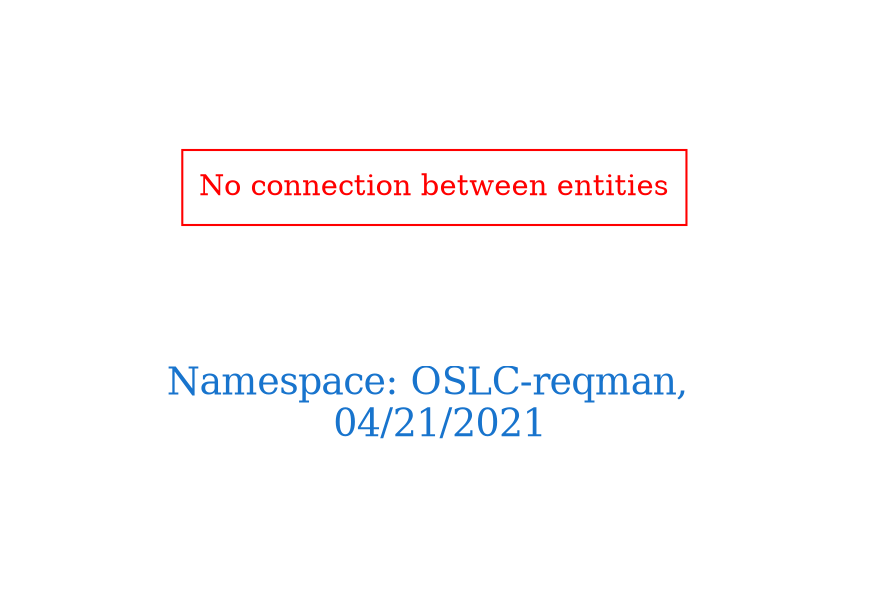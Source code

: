 digraph OGIT_ontology {
 graph [ rankdir= LR,pad=1 
fontsize = 18,
fontcolor= dodgerblue3,label = "\n\n\nNamespace: OSLC-reqman, \n 04/21/2021"];
node[shape=polygon];
edge [  color="gray81"];

"No connection between entities" [fontcolor = "red",color="red", shape="polygon"]
}
